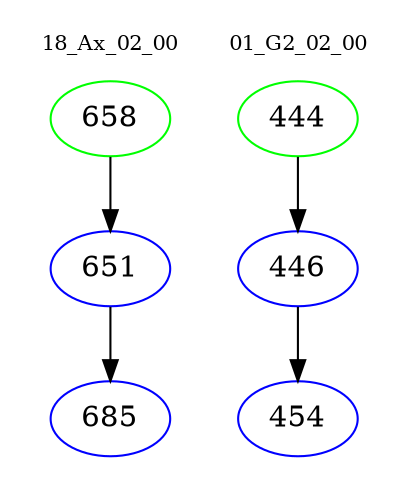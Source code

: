 digraph{
subgraph cluster_0 {
color = white
label = "18_Ax_02_00";
fontsize=10;
T0_658 [label="658", color="green"]
T0_658 -> T0_651 [color="black"]
T0_651 [label="651", color="blue"]
T0_651 -> T0_685 [color="black"]
T0_685 [label="685", color="blue"]
}
subgraph cluster_1 {
color = white
label = "01_G2_02_00";
fontsize=10;
T1_444 [label="444", color="green"]
T1_444 -> T1_446 [color="black"]
T1_446 [label="446", color="blue"]
T1_446 -> T1_454 [color="black"]
T1_454 [label="454", color="blue"]
}
}
